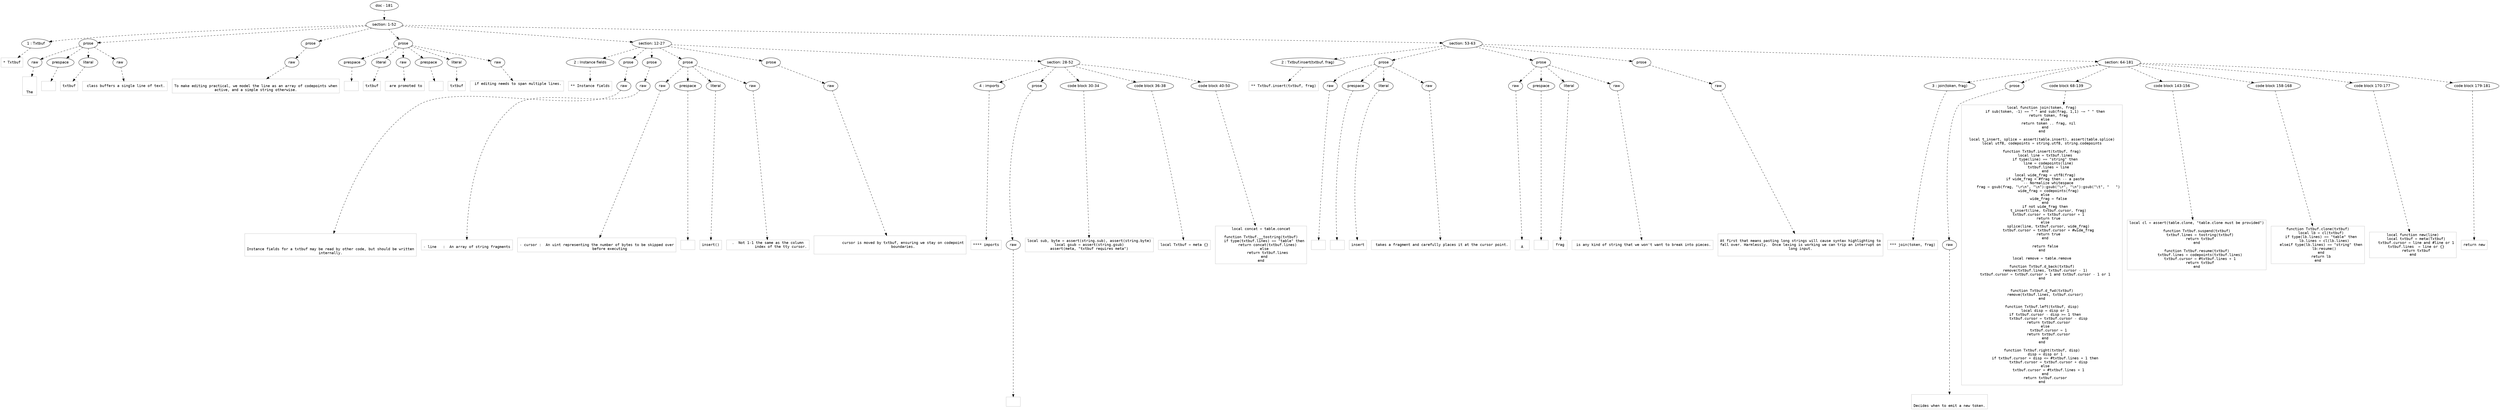 digraph lpegNode {

node [fontname=Helvetica]
edge [style=dashed]

doc_0 [label="doc - 181"]


doc_0 -> { section_1}
{rank=same; section_1}

section_1 [label="section: 1-52"]


// END RANK doc_0

section_1 -> { header_2 prose_3 prose_4 prose_5 section_6 section_7}
{rank=same; header_2 prose_3 prose_4 prose_5 section_6 section_7}

header_2 [label="1 : Txtbuf"]

prose_3 [label="prose"]

prose_4 [label="prose"]

prose_5 [label="prose"]

section_6 [label="section: 12-27"]

section_7 [label="section: 53-63"]


// END RANK section_1

header_2 -> leaf_8
leaf_8  [color=Gray,shape=rectangle,fontname=Inconsolata,label="* Txtbuf"]
// END RANK header_2

prose_3 -> { raw_9 prespace_10 literal_11 raw_12}
{rank=same; raw_9 prespace_10 literal_11 raw_12}

raw_9 [label="raw"]

prespace_10 [label="prespace"]

literal_11 [label="literal"]

raw_12 [label="raw"]


// END RANK prose_3

raw_9 -> leaf_13
leaf_13  [color=Gray,shape=rectangle,fontname=Inconsolata,label="


The"]
// END RANK raw_9

prespace_10 -> leaf_14
leaf_14  [color=Gray,shape=rectangle,fontname=Inconsolata,label=" "]
// END RANK prespace_10

literal_11 -> leaf_15
leaf_15  [color=Gray,shape=rectangle,fontname=Inconsolata,label="txtbuf"]
// END RANK literal_11

raw_12 -> leaf_16
leaf_16  [color=Gray,shape=rectangle,fontname=Inconsolata,label=" class buffers a single line of text.
"]
// END RANK raw_12

prose_4 -> { raw_17}
{rank=same; raw_17}

raw_17 [label="raw"]


// END RANK prose_4

raw_17 -> leaf_18
leaf_18  [color=Gray,shape=rectangle,fontname=Inconsolata,label="
To make editing practical, we model the line as an array of codepoints when
active, and a simple string otherwise.
"]
// END RANK raw_17

prose_5 -> { prespace_19 literal_20 raw_21 prespace_22 literal_23 raw_24}
{rank=same; prespace_19 literal_20 raw_21 prespace_22 literal_23 raw_24}

prespace_19 [label="prespace"]

literal_20 [label="literal"]

raw_21 [label="raw"]

prespace_22 [label="prespace"]

literal_23 [label="literal"]

raw_24 [label="raw"]


// END RANK prose_5

prespace_19 -> leaf_25
leaf_25  [color=Gray,shape=rectangle,fontname=Inconsolata,label=""]
// END RANK prespace_19

literal_20 -> leaf_26
leaf_26  [color=Gray,shape=rectangle,fontname=Inconsolata,label="txtbuf"]
// END RANK literal_20

raw_21 -> leaf_27
leaf_27  [color=Gray,shape=rectangle,fontname=Inconsolata,label=" are promoted to"]
// END RANK raw_21

prespace_22 -> leaf_28
leaf_28  [color=Gray,shape=rectangle,fontname=Inconsolata,label=" "]
// END RANK prespace_22

literal_23 -> leaf_29
leaf_29  [color=Gray,shape=rectangle,fontname=Inconsolata,label="txtbuf"]
// END RANK literal_23

raw_24 -> leaf_30
leaf_30  [color=Gray,shape=rectangle,fontname=Inconsolata,label=" if editing needs to span multiple lines.

"]
// END RANK raw_24

section_6 -> { header_31 prose_32 prose_33 prose_34 prose_35 section_36}
{rank=same; header_31 prose_32 prose_33 prose_34 prose_35 section_36}

header_31 [label="2 : Instance fields"]

prose_32 [label="prose"]

prose_33 [label="prose"]

prose_34 [label="prose"]

prose_35 [label="prose"]

section_36 [label="section: 28-52"]


// END RANK section_6

header_31 -> leaf_37
leaf_37  [color=Gray,shape=rectangle,fontname=Inconsolata,label="** Instance fields"]
// END RANK header_31

prose_32 -> { raw_38}
{rank=same; raw_38}

raw_38 [label="raw"]


// END RANK prose_32

raw_38 -> leaf_39
leaf_39  [color=Gray,shape=rectangle,fontname=Inconsolata,label="


Instance fields for a txtbuf may be read by other code, but should be written
internally.
"]
// END RANK raw_38

prose_33 -> { raw_40}
{rank=same; raw_40}

raw_40 [label="raw"]


// END RANK prose_33

raw_40 -> leaf_41
leaf_41  [color=Gray,shape=rectangle,fontname=Inconsolata,label="
- line   :  An array of string fragments
"]
// END RANK raw_40

prose_34 -> { raw_42 prespace_43 literal_44 raw_45}
{rank=same; raw_42 prespace_43 literal_44 raw_45}

raw_42 [label="raw"]

prespace_43 [label="prespace"]

literal_44 [label="literal"]

raw_45 [label="raw"]


// END RANK prose_34

raw_42 -> leaf_46
leaf_46  [color=Gray,shape=rectangle,fontname=Inconsolata,label="
- cursor :  An uint representing the number of bytes to be skipped over
            before executing"]
// END RANK raw_42

prespace_43 -> leaf_47
leaf_47  [color=Gray,shape=rectangle,fontname=Inconsolata,label=" "]
// END RANK prespace_43

literal_44 -> leaf_48
leaf_48  [color=Gray,shape=rectangle,fontname=Inconsolata,label="insert()"]
// END RANK literal_44

raw_45 -> leaf_49
leaf_49  [color=Gray,shape=rectangle,fontname=Inconsolata,label=".  Not 1-1 the same as the column
            index of the tty cursor.
"]
// END RANK raw_45

prose_35 -> { raw_50}
{rank=same; raw_50}

raw_50 [label="raw"]


// END RANK prose_35

raw_50 -> leaf_51
leaf_51  [color=Gray,shape=rectangle,fontname=Inconsolata,label="
            cursor is moved by txtbuf, ensuring we stay on codepoint
            boundaries.

"]
// END RANK raw_50

section_36 -> { header_52 prose_53 codeblock_54 codeblock_55 codeblock_56}
{rank=same; header_52 prose_53 codeblock_54 codeblock_55 codeblock_56}

header_52 [label="4 : imports"]

prose_53 [label="prose"]

codeblock_54 [label="code block 30-34"]

codeblock_55 [label="code block 36-38"]

codeblock_56 [label="code block 40-50"]


// END RANK section_36

header_52 -> leaf_57
leaf_57  [color=Gray,shape=rectangle,fontname=Inconsolata,label="**** imports"]
// END RANK header_52

prose_53 -> { raw_58}
{rank=same; raw_58}

raw_58 [label="raw"]


// END RANK prose_53

raw_58 -> leaf_59
leaf_59  [color=Gray,shape=rectangle,fontname=Inconsolata,label="
"]
// END RANK raw_58

codeblock_54 -> leaf_60
leaf_60  [color=Gray,shape=rectangle,fontname=Inconsolata,label="local sub, byte = assert(string.sub), assert(string.byte)
local gsub = assert(string.gsub)
assert(meta, \"txtbuf requires meta\")"]
// END RANK codeblock_54

codeblock_55 -> leaf_61
leaf_61  [color=Gray,shape=rectangle,fontname=Inconsolata,label="local Txtbuf = meta {}"]
// END RANK codeblock_55

codeblock_56 -> leaf_62
leaf_62  [color=Gray,shape=rectangle,fontname=Inconsolata,label="local concat = table.concat

function Txtbuf.__tostring(txtbuf)
   if type(txtbuf.lines) == \"table\" then
      return concat(txtbuf.lines)
   else
      return txtbuf.lines
   end
end"]
// END RANK codeblock_56

section_7 -> { header_63 prose_64 prose_65 prose_66 section_67}
{rank=same; header_63 prose_64 prose_65 prose_66 section_67}

header_63 [label="2 : Txtbuf.insert(txtbuf, frag)"]

prose_64 [label="prose"]

prose_65 [label="prose"]

prose_66 [label="prose"]

section_67 [label="section: 64-181"]


// END RANK section_7

header_63 -> leaf_68
leaf_68  [color=Gray,shape=rectangle,fontname=Inconsolata,label="** Txtbuf.insert(txtbuf, frag)"]
// END RANK header_63

prose_64 -> { raw_69 prespace_70 literal_71 raw_72}
{rank=same; raw_69 prespace_70 literal_71 raw_72}

raw_69 [label="raw"]

prespace_70 [label="prespace"]

literal_71 [label="literal"]

raw_72 [label="raw"]


// END RANK prose_64

raw_69 -> leaf_73
leaf_73  [color=Gray,shape=rectangle,fontname=Inconsolata,label=""]
// END RANK raw_69

prespace_70 -> leaf_74
leaf_74  [color=Gray,shape=rectangle,fontname=Inconsolata,label=""]
// END RANK prespace_70

literal_71 -> leaf_75
leaf_75  [color=Gray,shape=rectangle,fontname=Inconsolata,label="insert"]
// END RANK literal_71

raw_72 -> leaf_76
leaf_76  [color=Gray,shape=rectangle,fontname=Inconsolata,label=" takes a fragment and carefully places it at the cursor point.
"]
// END RANK raw_72

prose_65 -> { raw_77 prespace_78 literal_79 raw_80}
{rank=same; raw_77 prespace_78 literal_79 raw_80}

raw_77 [label="raw"]

prespace_78 [label="prespace"]

literal_79 [label="literal"]

raw_80 [label="raw"]


// END RANK prose_65

raw_77 -> leaf_81
leaf_81  [color=Gray,shape=rectangle,fontname=Inconsolata,label="
A"]
// END RANK raw_77

prespace_78 -> leaf_82
leaf_82  [color=Gray,shape=rectangle,fontname=Inconsolata,label=" "]
// END RANK prespace_78

literal_79 -> leaf_83
leaf_83  [color=Gray,shape=rectangle,fontname=Inconsolata,label="frag"]
// END RANK literal_79

raw_80 -> leaf_84
leaf_84  [color=Gray,shape=rectangle,fontname=Inconsolata,label=" is any kind of string that we won't want to break into pieces.
"]
// END RANK raw_80

prose_66 -> { raw_85}
{rank=same; raw_85}

raw_85 [label="raw"]


// END RANK prose_66

raw_85 -> leaf_86
leaf_86  [color=Gray,shape=rectangle,fontname=Inconsolata,label="
At first that means pasting long strings will cause syntax highlighting to
fall over. Harmlessly.  Once lexing is working we can trip an interrupt on
long input.

"]
// END RANK raw_85

section_67 -> { header_87 prose_88 codeblock_89 codeblock_90 codeblock_91 codeblock_92 codeblock_93}
{rank=same; header_87 prose_88 codeblock_89 codeblock_90 codeblock_91 codeblock_92 codeblock_93}

header_87 [label="3 : join(token, frag)"]

prose_88 [label="prose"]

codeblock_89 [label="code block 68-139"]

codeblock_90 [label="code block 143-156"]

codeblock_91 [label="code block 158-168"]

codeblock_92 [label="code block 170-177"]

codeblock_93 [label="code block 179-181"]


// END RANK section_67

header_87 -> leaf_94
leaf_94  [color=Gray,shape=rectangle,fontname=Inconsolata,label="*** join(token, frag)"]
// END RANK header_87

prose_88 -> { raw_95}
{rank=same; raw_95}

raw_95 [label="raw"]


// END RANK prose_88

raw_95 -> leaf_96
leaf_96  [color=Gray,shape=rectangle,fontname=Inconsolata,label="

Decides when to emit a new token.
"]
// END RANK raw_95

codeblock_89 -> leaf_97
leaf_97  [color=Gray,shape=rectangle,fontname=Inconsolata,label="local function join(token, frag)
   if sub(token, -1) == \" \" and sub(frag, 1,1) ~= \" \" then
      return token, frag
   else
      return token .. frag, nil
   end
end

local t_insert, splice = assert(table.insert), assert(table.splice)
local utf8, codepoints = string.utf8, string.codepoints

function Txtbuf.insert(txtbuf, frag)
   local line = txtbuf.lines
   if type(line) == \"string\" then
      line = codepoints(line)
      txtbuf.lines = line
   end
   local wide_frag = utf8(frag)
   if wide_frag < #frag then -- a paste
      -- Normalize whitespace
      frag = gsub(frag, \"\\r\\n\", \"\\n\"):gsub(\"\\r\", \"\\n\"):gsub(\"\\t\", \"   \")
      wide_frag = codepoints(frag)
   else
      wide_frag = false
   end
   if not wide_frag then
      t_insert(line, txtbuf.cursor, frag)
      txtbuf.cursor = txtbuf.cursor + 1
      return true
   else
      splice(line, txtbuf.cursor, wide_frag)
      txtbuf.cursor = txtbuf.cursor + #wide_frag
      return true
   end

   return false
end

local remove = table.remove

function Txtbuf.d_back(txtbuf)
   remove(txtbuf.lines, txtbuf.cursor - 1)
   txtbuf.cursor = txtbuf.cursor > 1 and txtbuf.cursor - 1 or 1
end


function Txtbuf.d_fwd(txtbuf)
   remove(txtbuf.lines, txtbuf.cursor)
end

function Txtbuf.left(txtbuf, disp)
   local disp = disp or 1
   if txtbuf.cursor - disp >= 1 then
      txtbuf.cursor = txtbuf.cursor - disp
      return txtbuf.cursor
   else
      txtbuf.cursor = 1
      return txtbuf.cursor
   end
end

function Txtbuf.right(txtbuf, disp)
   disp = disp or 1
   if txtbuf.cursor + disp <= #txtbuf.lines + 1 then
      txtbuf.cursor = txtbuf.cursor + disp
   else
      txtbuf.cursor = #txtbuf.lines + 1
   end
   return txtbuf.cursor
end"]
// END RANK codeblock_89

codeblock_90 -> leaf_98
leaf_98  [color=Gray,shape=rectangle,fontname=Inconsolata,label="local cl = assert(table.clone, \"table.clone must be provided\")

function Txtbuf.suspend(txtbuf)
   txtbuf.lines = tostring(txtbuf)
   return txtbuf
end

function Txtbuf.resume(txtbuf)
   txtbuf.lines = codepoints(txtbuf.lines)
   txtbuf.cursor = #txtbuf.lines + 1
   return txtbuf
end"]
// END RANK codeblock_90

codeblock_91 -> leaf_99
leaf_99  [color=Gray,shape=rectangle,fontname=Inconsolata,label="function Txtbuf.clone(txtbuf)
   local lb = cl(txtbuf)
   if type(lb.lines) == \"table\" then
      lb.lines = cl(lb.lines)
   elseif type(lb.lines) == \"string\" then
      lb:resume()
   end
   return lb
end"]
// END RANK codeblock_91

codeblock_92 -> leaf_100
leaf_100  [color=Gray,shape=rectangle,fontname=Inconsolata,label="local function new(line)
   local txtbuf = meta(Txtbuf)
   txtbuf.cursor = line and #line or 1
   txtbuf.lines  = line or {}
   return txtbuf
end"]
// END RANK codeblock_92

codeblock_93 -> leaf_101
leaf_101  [color=Gray,shape=rectangle,fontname=Inconsolata,label="return new"]
// END RANK codeblock_93


}

